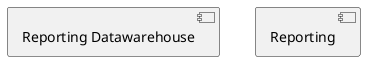 @startuml
component "Reporting Datawarehouse" as reportdw
!ifdef VERBOSE
component "Report Generation CLI" as reportcli
component "Datawarehouse CLI" as reportdwcli
package "Reporting Service" as reporting {
  interface "Reporting Data Export" as reportexport
  interface "Reporting UI" as reportui
  interface "Report Generation Web Service" as reportws
  component "Reporting Data" as reportdata
  component "Report Generation" as reportgen
  component "Sensor Monitoring" as reportsensors
  reportexport -down-> reportdata
  reportws -down-> reportgen
  reportui -down-> reportgen
  reportgen -left-> reportdata
  reportsensors -up-> reportdata
}
reportcli -down-> reportws
reportdwcli -down-> reportexport
reportdwcli -up-> reportdw
!else
component Reporting
!endif
@enduml